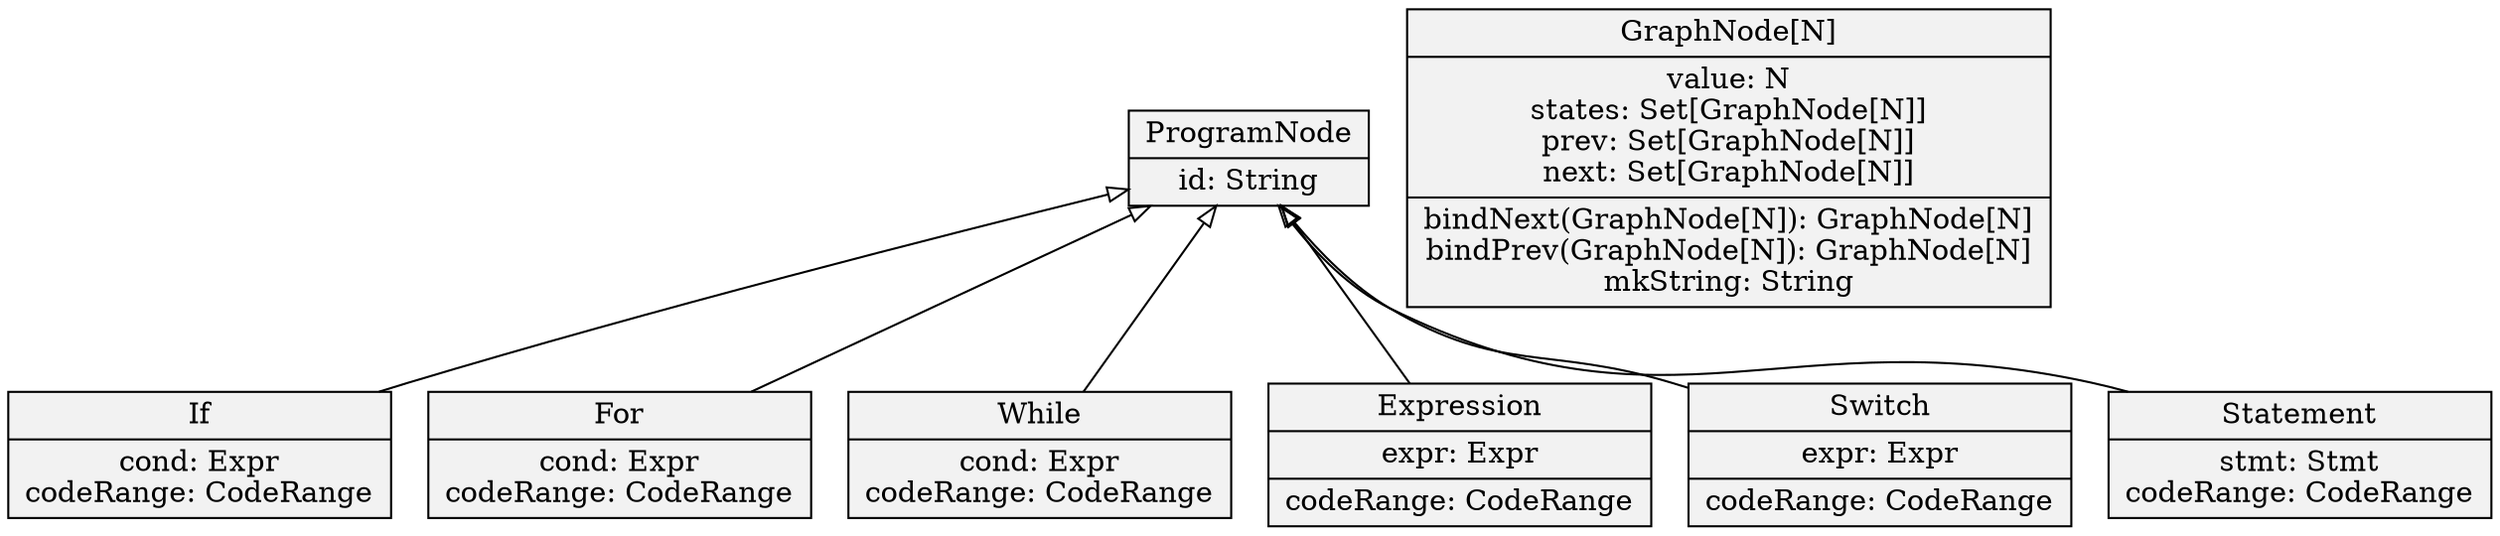 digraph hierarchy {
	node[shape=record,style=filled,fillcolor=gray95]
	edge[dir=back, arrowtail=empty]
	
    // nodes
    PN [label="{ProgramNode|id: String}"]    
    If [label="{If|cond: Expr\ncodeRange: CodeRange}"]     
    For [label="{For|cond: Expr\ncodeRange: CodeRange}"]    
    While [label="{While|cond: Expr\ncodeRange: CodeRange}"]    
    Expression [label="{Expression|expr: Expr|codeRange: CodeRange}"]    
    Switch [label="{Switch|expr: Expr|codeRange: CodeRange}"]    
    Statement [label="{Statement|stmt: Stmt\ncodeRange: CodeRange}"]
    GraphNode [label="{GraphNode[N]|value: N\nstates: Set[GraphNode[N]]\nprev: Set[GraphNode[N]]\nnext: Set[GraphNode[N]]|bindNext(GraphNode[N]): GraphNode[N]\nbindPrev(GraphNode[N]): GraphNode[N]\nmkString: String}"]
    
    // links    
    PN -> If
    PN -> Expression
    PN -> Switch
    PN -> For
    PN -> While
    PN -> Statement
}